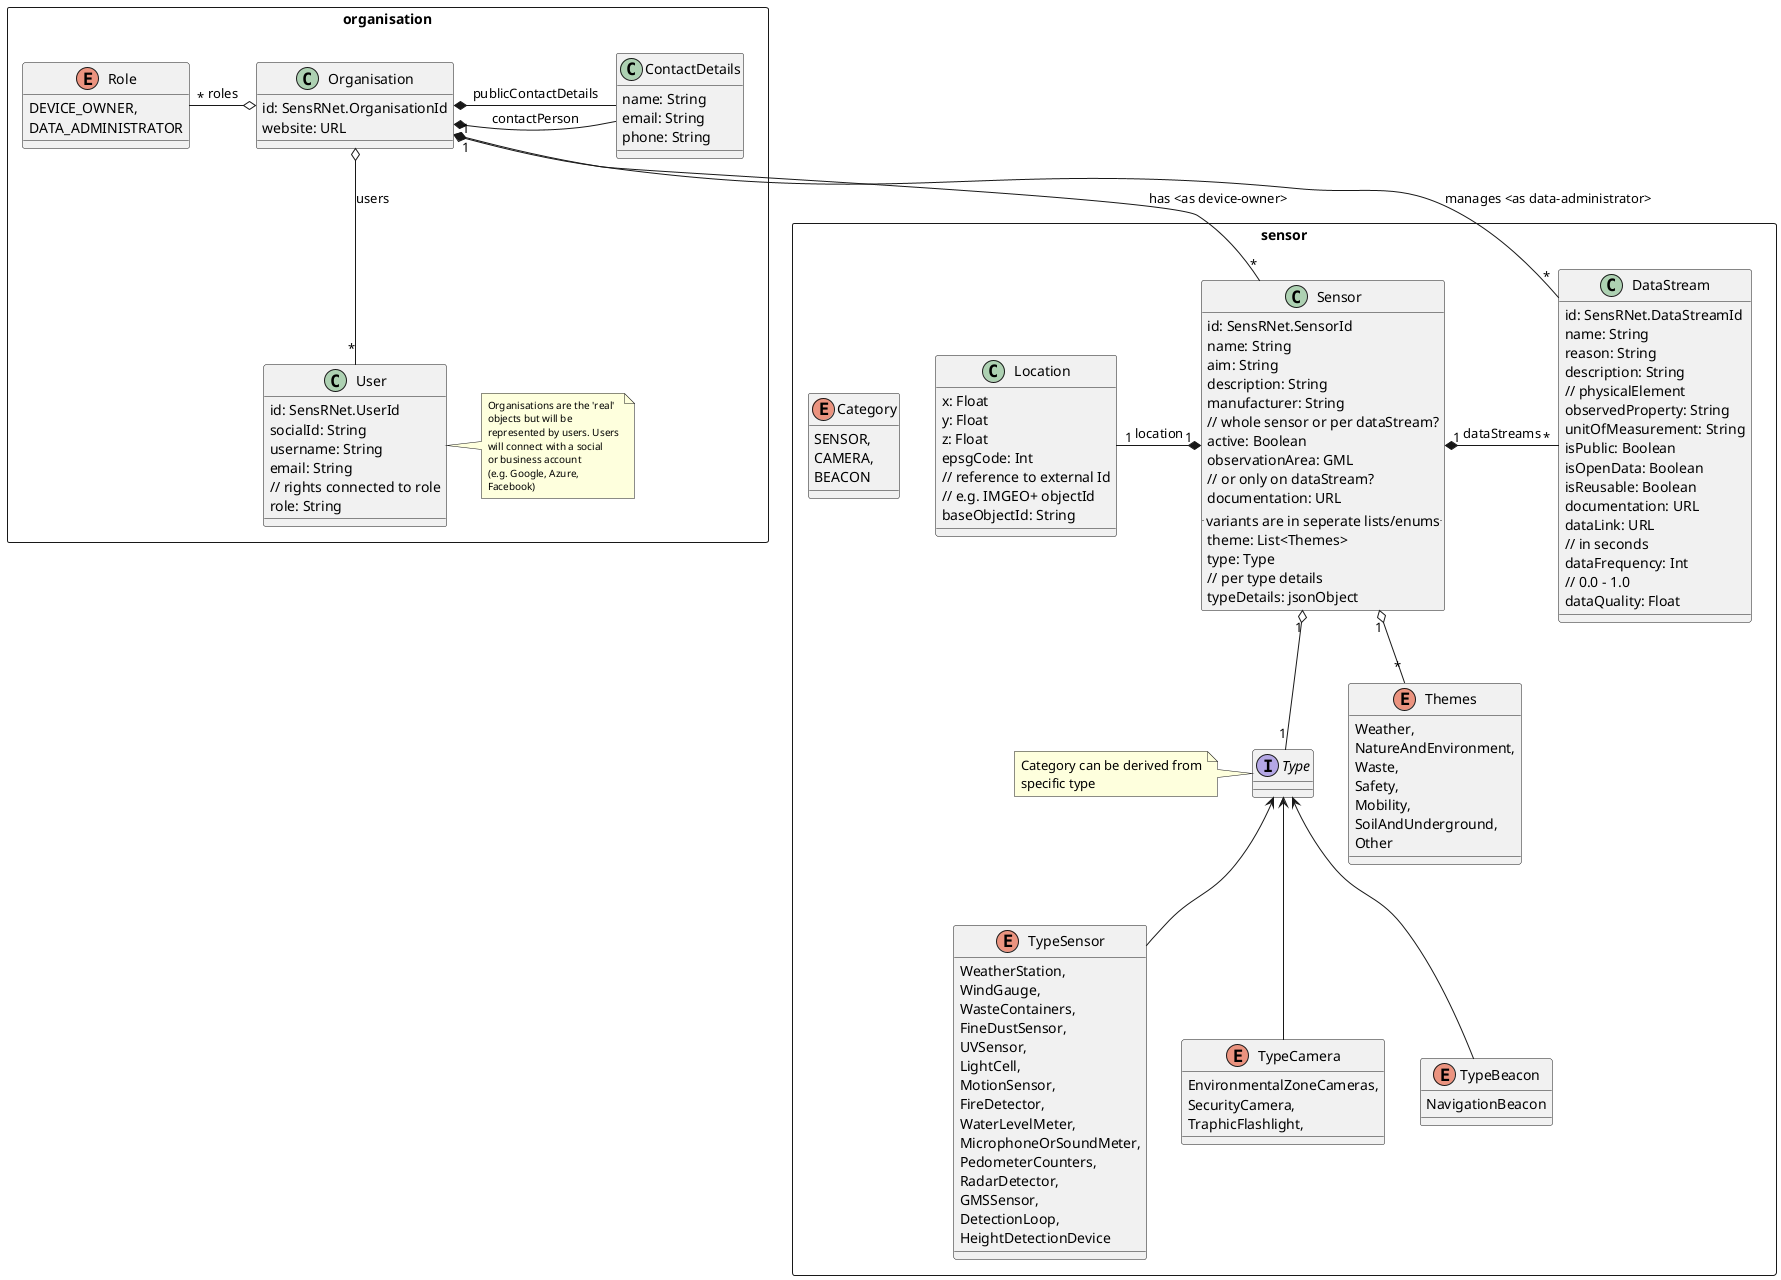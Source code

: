 @startuml "SensRNet-UML-Model"

package organisation <<Rectangle>> {
    together {
        class ContactDetails {
            name: String
            email: String
            phone: String
        }

        class Organisation {
            id: SensRNet.OrganisationId
            website: URL
        }

        Organisation *- ContactDetails : contactPerson
        Organisation *- ContactDetails : publicContactDetails
    }

    enum Role {
        DEVICE_OWNER,
        DATA_ADMINISTRATOR
    }

    class User {
        id: SensRNet.UserId
        socialId: String
        username: String
        email: String
        // rights connected to role
        role: String
    }

    note right
        <size:10>Organisations are the 'real'</size>
        <size:10>objects but will be</size>
        <size:10>represented by users. Users</size>
        <size:10>will connect with a social</size>
        <size:10>or business account</size>
        <size:10>(e.g. Google, Azure, </size>
        <size:10>Facebook)</size>
    end note

    Organisation o-- "*" User : users
    Organisation o- "*" Role : roles
}

package sensor <<Rectangle>> {
    together {
        class Sensor {
            id: SensRNet.SensorId
            name: String
            aim: String
            description: String
            manufacturer: String
            // whole sensor or per dataStream?
            active: Boolean 
            observationArea: GML
            // or only on dataStream?
            documentation: URL
            .. variants are in seperate lists/enums ..
            theme: List<Themes>
            type: Type
            // per type details
            typeDetails: jsonObject
        }

        class DataStream {
            id: SensRNet.DataStreamId
            name: String
            reason: String
            description: String
            // physicalElement
            observedProperty: String
            unitOfMeasurement: String
            isPublic: Boolean
            isOpenData: Boolean
            isReusable: Boolean
            documentation: URL
            dataLink: URL
            // in seconds
            dataFrequency: Int
            // 0.0 - 1.0
            dataQuality: Float
        }

    }

    interface Type

    note left
        Category can be derived from
        specific type
    end note

    enum Category {
        SENSOR,
        CAMERA,
        BEACON
    }

    enum Themes {
        Weather,
        NatureAndEnvironment,
        Waste,
        Safety,
        Mobility,
        SoilAndUnderground,
        Other
    }

    enum TypeSensor {
        WeatherStation,
        WindGauge,
        WasteContainers,
        FineDustSensor,
        UVSensor,
        LightCell,
        MotionSensor,
        FireDetector,
        WaterLevelMeter,
        MicrophoneOrSoundMeter,
        PedometerCounters,
        RadarDetector,
        GMSSensor,
        DetectionLoop,
        HeightDetectionDevice
    }

    enum TypeCamera {
        EnvironmentalZoneCameras,
        SecurityCamera,
        TraphicFlashlight,
    }

    enum TypeBeacon {
        NavigationBeacon
    }

    class Location {
        x: Float
        y: Float
        z: Float
        epsgCode: Int
        // reference to external Id
        // e.g. IMGEO+ objectId
        baseObjectId: String
    }

    Sensor "1" *- "1" Location : location
    Sensor "1" *- "*" DataStream : dataStreams

    Sensor "1" o-- "*" Themes
    Sensor "1" o-- "1" Type
    Type <-- TypeSensor
    Type <-- TypeBeacon
    Type <-- TypeCamera
}

Organisation "1" *-- "*" Sensor : has <as device-owner>
Organisation "1" *-- "*" DataStream : manages <as data-administrator>

@enduml
